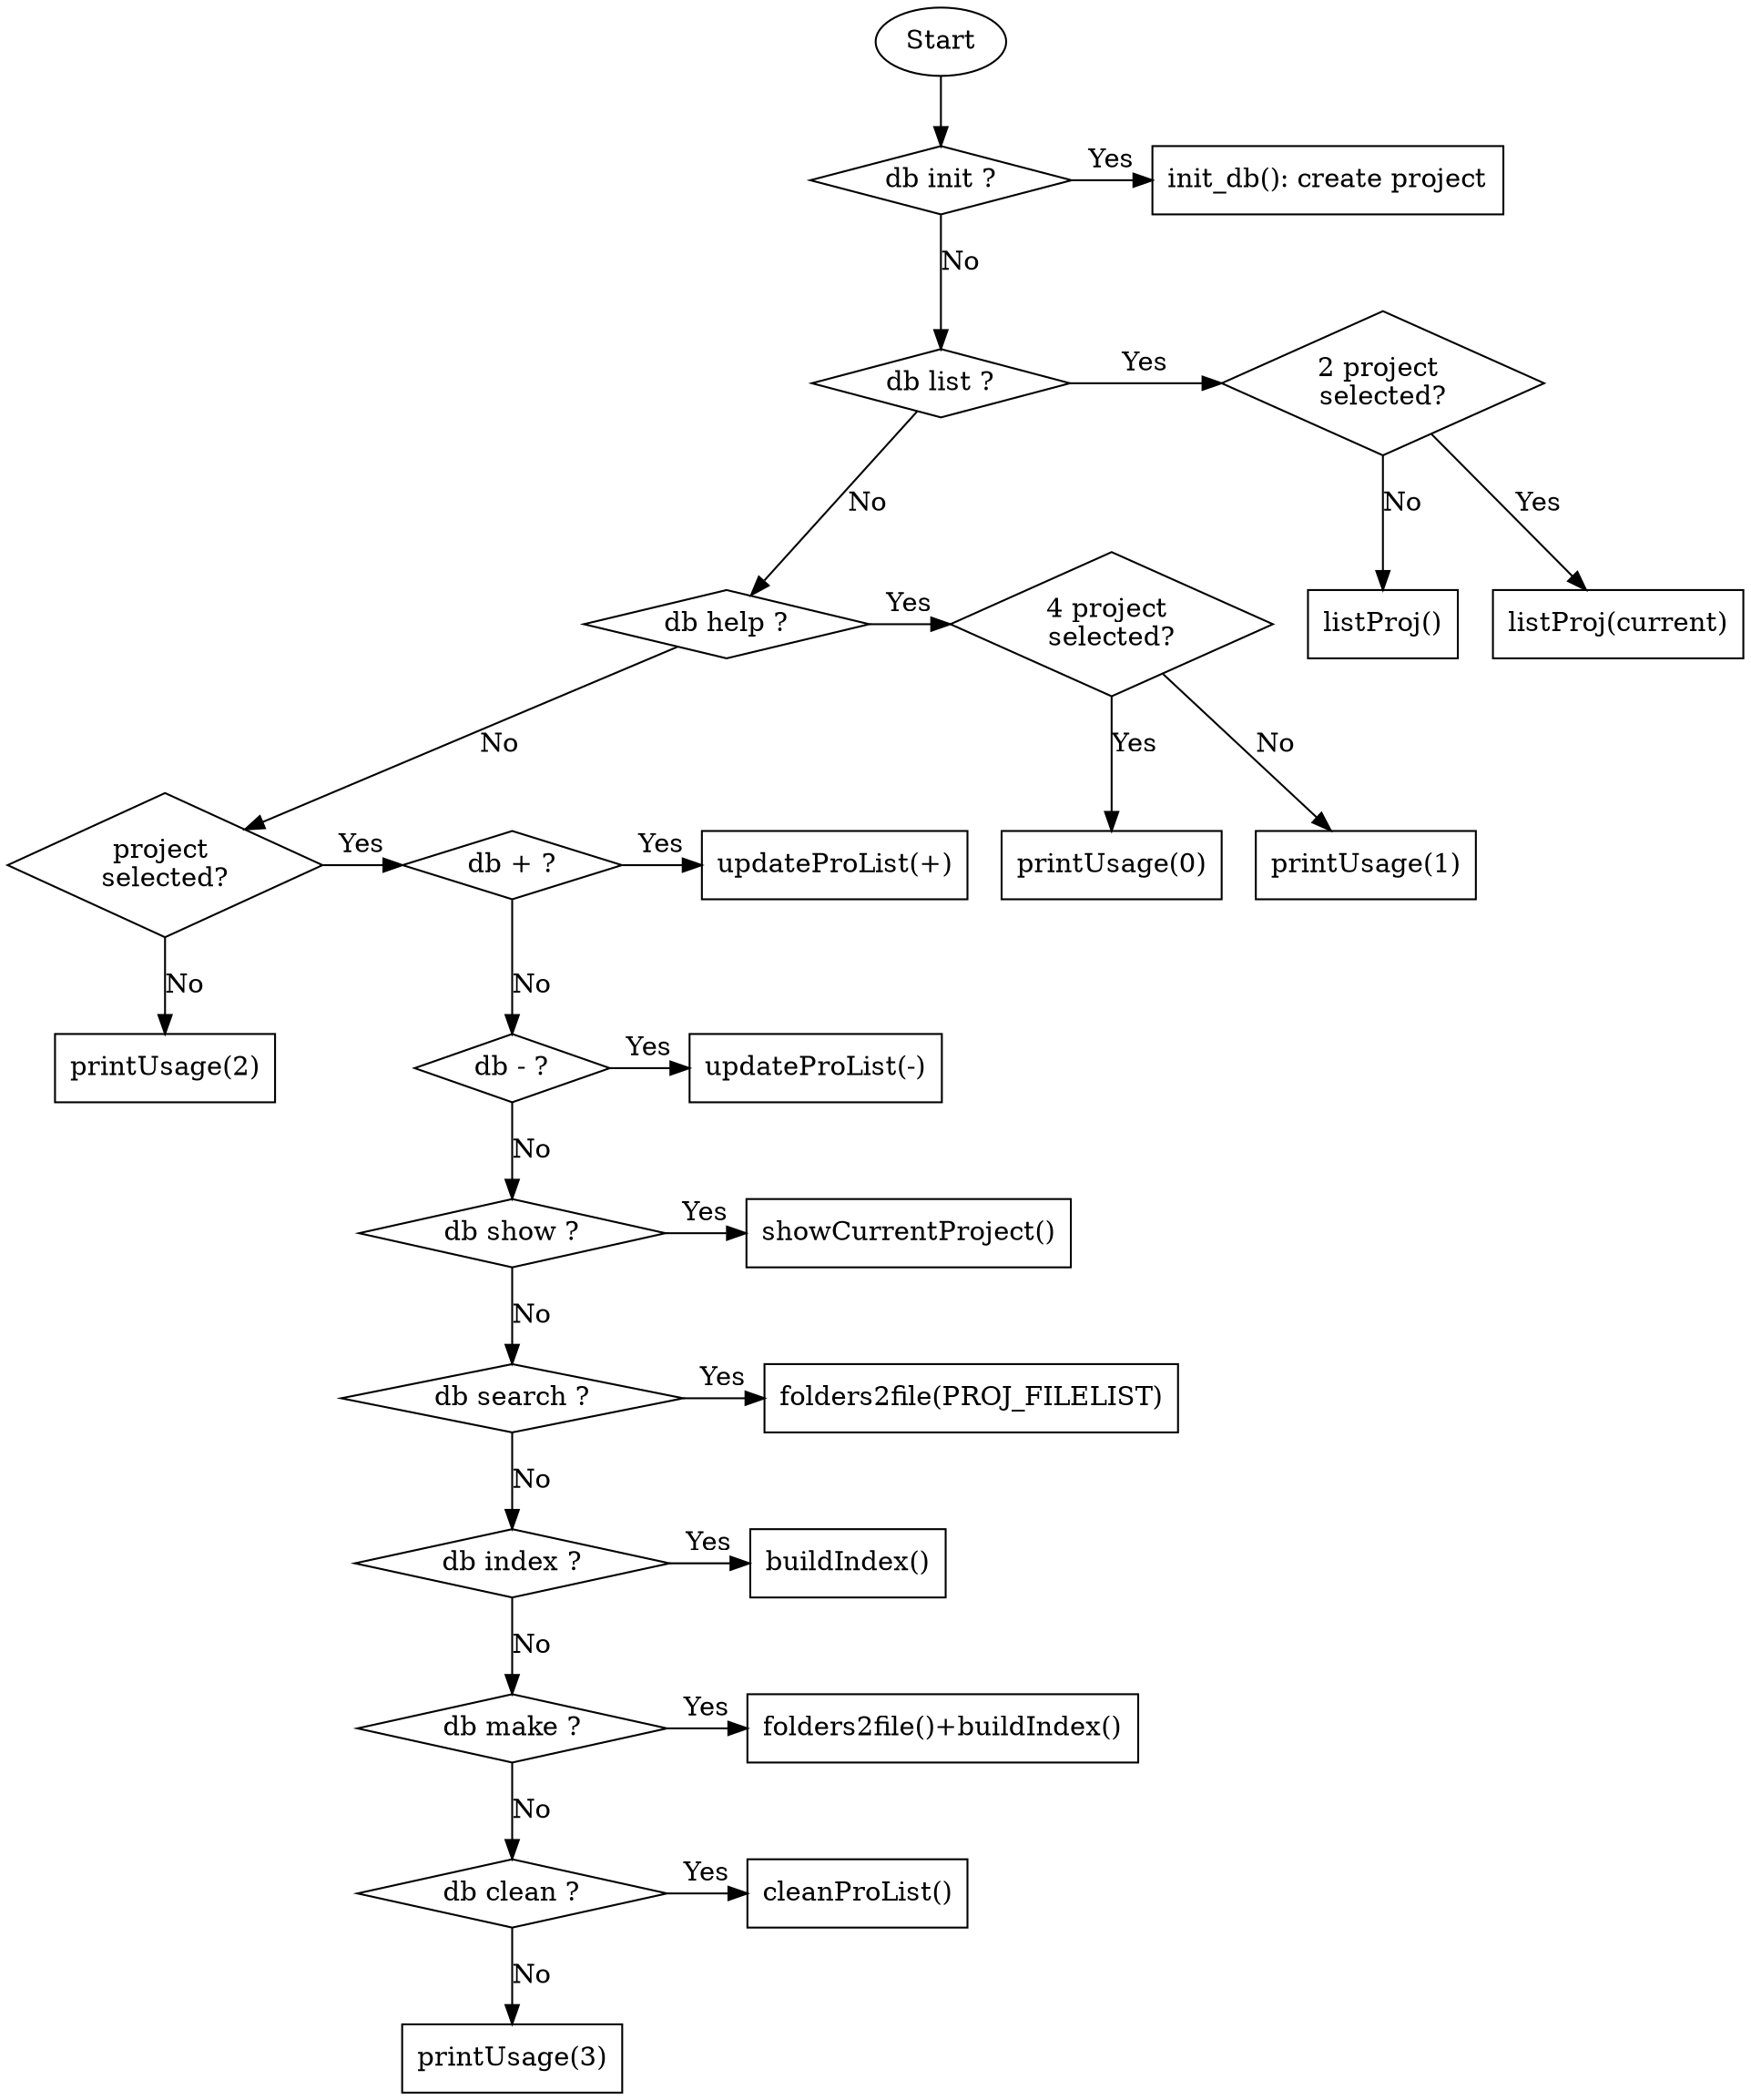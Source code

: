 digraph {
    start [label="Start"]

    arg_init [shape=diamond, label="db init ?"]
    arg_list [shape=diamond, label="db list ?"]
    arg_help [shape=diamond, label="db help ?"]
    status_choosen [shape=diamond, label="project \nselected?"]
    status_choosen2 [shape=diamond, label="2 project \nselected?"]
    status_choosen4 [shape=diamond, label="4 project \nselected?"]
    arg_plus [shape=diamond, label="db + ?"]
    arg_minus [shape=diamond, label="db - ?"]
    arg_show [shape=diamond, label="db show ?"]
    arg_search[shape=diamond, label="db search ?"]
    arg_index[shape=diamond, label="db index ?"]
    arg_make[shape=diamond, label="db make ?"]
    arg_clean[shape=diamond, label="db clean ?"]

    do_list [shape=box, label="listProj()"]
    do_list2 [shape=box, label="listProj(current)"]
    do_init [shape=box, label="init_db(): create project"]
    do_help [shape=box, label="printUsage(0)"]
    do_help2 [shape=box, label="printUsage(2)"]
    do_help3 [shape=box, label="printUsage(3)"]
    do_help4 [shape=box, label="printUsage(1)"]
    do_plus [shape=box, label="updateProList(+)"]
    do_minus [shape=box, label="updateProList(-)"]
    do_show [shape=box, label="showCurrentProject()"]
    do_search [shape=box, label="folders2file(PROJ_FILELIST)"]
    do_index [shape=box, label="buildIndex()"]
    do_make [shape=box, label="folders2file()+buildIndex()"]
    do_clean [shape=box, label="cleanProList()"]

    start -> arg_init

    arg_init -> do_init [label="Yes"]
    arg_init -> arg_list [label="No"]

    arg_list -> status_choosen2[label="Yes"]
    arg_list -> arg_help [label="No"]

    status_choosen2 -> do_list2 [label="Yes"]
    status_choosen2 -> do_list [label="No"]

    arg_help -> status_choosen4 [label="Yes"]
    arg_help -> status_choosen [label="No"]

    status_choosen4 -> do_help [label="Yes"]
    status_choosen4 -> do_help4 [label="No"]

    status_choosen -> do_help2 [label="No"]
    status_choosen -> arg_plus [label="Yes"]

    arg_plus -> do_plus [label="Yes"]
    arg_plus -> arg_minus [label="No"]

    arg_minus -> do_minus [label="Yes"]
    arg_minus -> arg_show [label="No"]

    arg_show -> do_show [label="Yes"]
    arg_show -> arg_search [label="No"]

    arg_search -> do_search [label="Yes"]
    arg_search -> arg_index [label="No"]

    arg_index -> do_index [label="Yes"]
    arg_index -> arg_make [label="No"]

    arg_make -> do_make [label="Yes"]
    arg_make -> arg_clean [label="No"]

    arg_clean -> do_clean [label="Yes"]
    arg_clean -> do_help3 [label="No"]

    { rank=same; arg_init; do_init }
    { rank=same; arg_list; status_choosen2 }
    { rank=same; arg_help; status_choosen4}
    { rank=same; status_choosen; arg_plus }
    { rank=same; arg_plus; do_plus}
    { rank=same; arg_minus; do_minus}
    { rank=same; arg_show; do_show}
    { rank=same; arg_search; do_search}
    { rank=same; arg_index; do_index}
    { rank=same; arg_make; do_make}
    { rank=same; arg_clean; do_clean}
}

